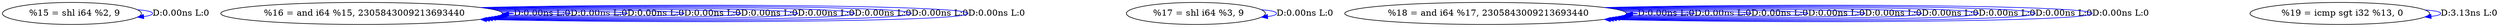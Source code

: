 digraph {
Node0x3951e10[label="  %15 = shl i64 %2, 9"];
Node0x3951e10 -> Node0x3951e10[label="D:0.00ns L:0",color=blue];
Node0x3951ef0[label="  %16 = and i64 %15, 2305843009213693440"];
Node0x3951ef0 -> Node0x3951ef0[label="D:0.00ns L:0",color=blue];
Node0x3951ef0 -> Node0x3951ef0[label="D:0.00ns L:0",color=blue];
Node0x3951ef0 -> Node0x3951ef0[label="D:0.00ns L:0",color=blue];
Node0x3951ef0 -> Node0x3951ef0[label="D:0.00ns L:0",color=blue];
Node0x3951ef0 -> Node0x3951ef0[label="D:0.00ns L:0",color=blue];
Node0x3951ef0 -> Node0x3951ef0[label="D:0.00ns L:0",color=blue];
Node0x3951ef0 -> Node0x3951ef0[label="D:0.00ns L:0",color=blue];
Node0x3951ef0 -> Node0x3951ef0[label="D:0.00ns L:0",color=blue];
Node0x3951ef0 -> Node0x3951ef0[label="D:0.00ns L:0",color=blue];
Node0x3951fd0[label="  %17 = shl i64 %3, 9"];
Node0x3951fd0 -> Node0x3951fd0[label="D:0.00ns L:0",color=blue];
Node0x39520b0[label="  %18 = and i64 %17, 2305843009213693440"];
Node0x39520b0 -> Node0x39520b0[label="D:0.00ns L:0",color=blue];
Node0x39520b0 -> Node0x39520b0[label="D:0.00ns L:0",color=blue];
Node0x39520b0 -> Node0x39520b0[label="D:0.00ns L:0",color=blue];
Node0x39520b0 -> Node0x39520b0[label="D:0.00ns L:0",color=blue];
Node0x39520b0 -> Node0x39520b0[label="D:0.00ns L:0",color=blue];
Node0x39520b0 -> Node0x39520b0[label="D:0.00ns L:0",color=blue];
Node0x39520b0 -> Node0x39520b0[label="D:0.00ns L:0",color=blue];
Node0x39520b0 -> Node0x39520b0[label="D:0.00ns L:0",color=blue];
Node0x39520b0 -> Node0x39520b0[label="D:0.00ns L:0",color=blue];
Node0x3952190[label="  %19 = icmp sgt i32 %13, 0"];
Node0x3952190 -> Node0x3952190[label="D:3.13ns L:0",color=blue];
}
